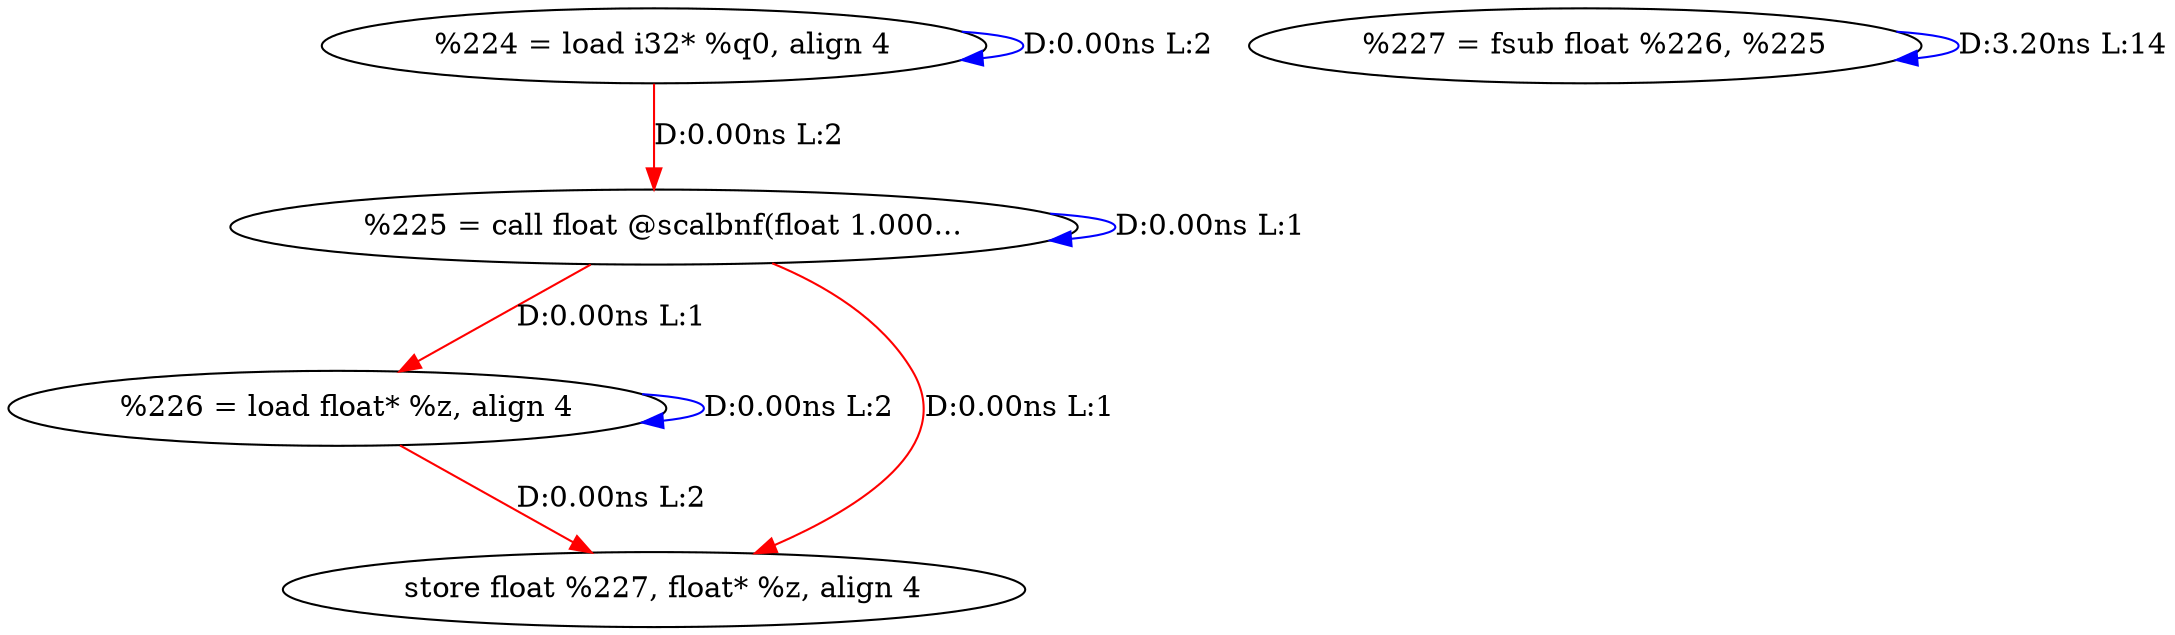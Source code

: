 digraph {
Node0x2d161e0[label="  %224 = load i32* %q0, align 4"];
Node0x2d161e0 -> Node0x2d161e0[label="D:0.00ns L:2",color=blue];
Node0x2d162c0[label="  %225 = call float @scalbnf(float 1.000..."];
Node0x2d161e0 -> Node0x2d162c0[label="D:0.00ns L:2",color=red];
Node0x2d162c0 -> Node0x2d162c0[label="D:0.00ns L:1",color=blue];
Node0x2d163a0[label="  %226 = load float* %z, align 4"];
Node0x2d162c0 -> Node0x2d163a0[label="D:0.00ns L:1",color=red];
Node0x2d16560[label="  store float %227, float* %z, align 4"];
Node0x2d162c0 -> Node0x2d16560[label="D:0.00ns L:1",color=red];
Node0x2d163a0 -> Node0x2d163a0[label="D:0.00ns L:2",color=blue];
Node0x2d163a0 -> Node0x2d16560[label="D:0.00ns L:2",color=red];
Node0x2d16480[label="  %227 = fsub float %226, %225"];
Node0x2d16480 -> Node0x2d16480[label="D:3.20ns L:14",color=blue];
}
